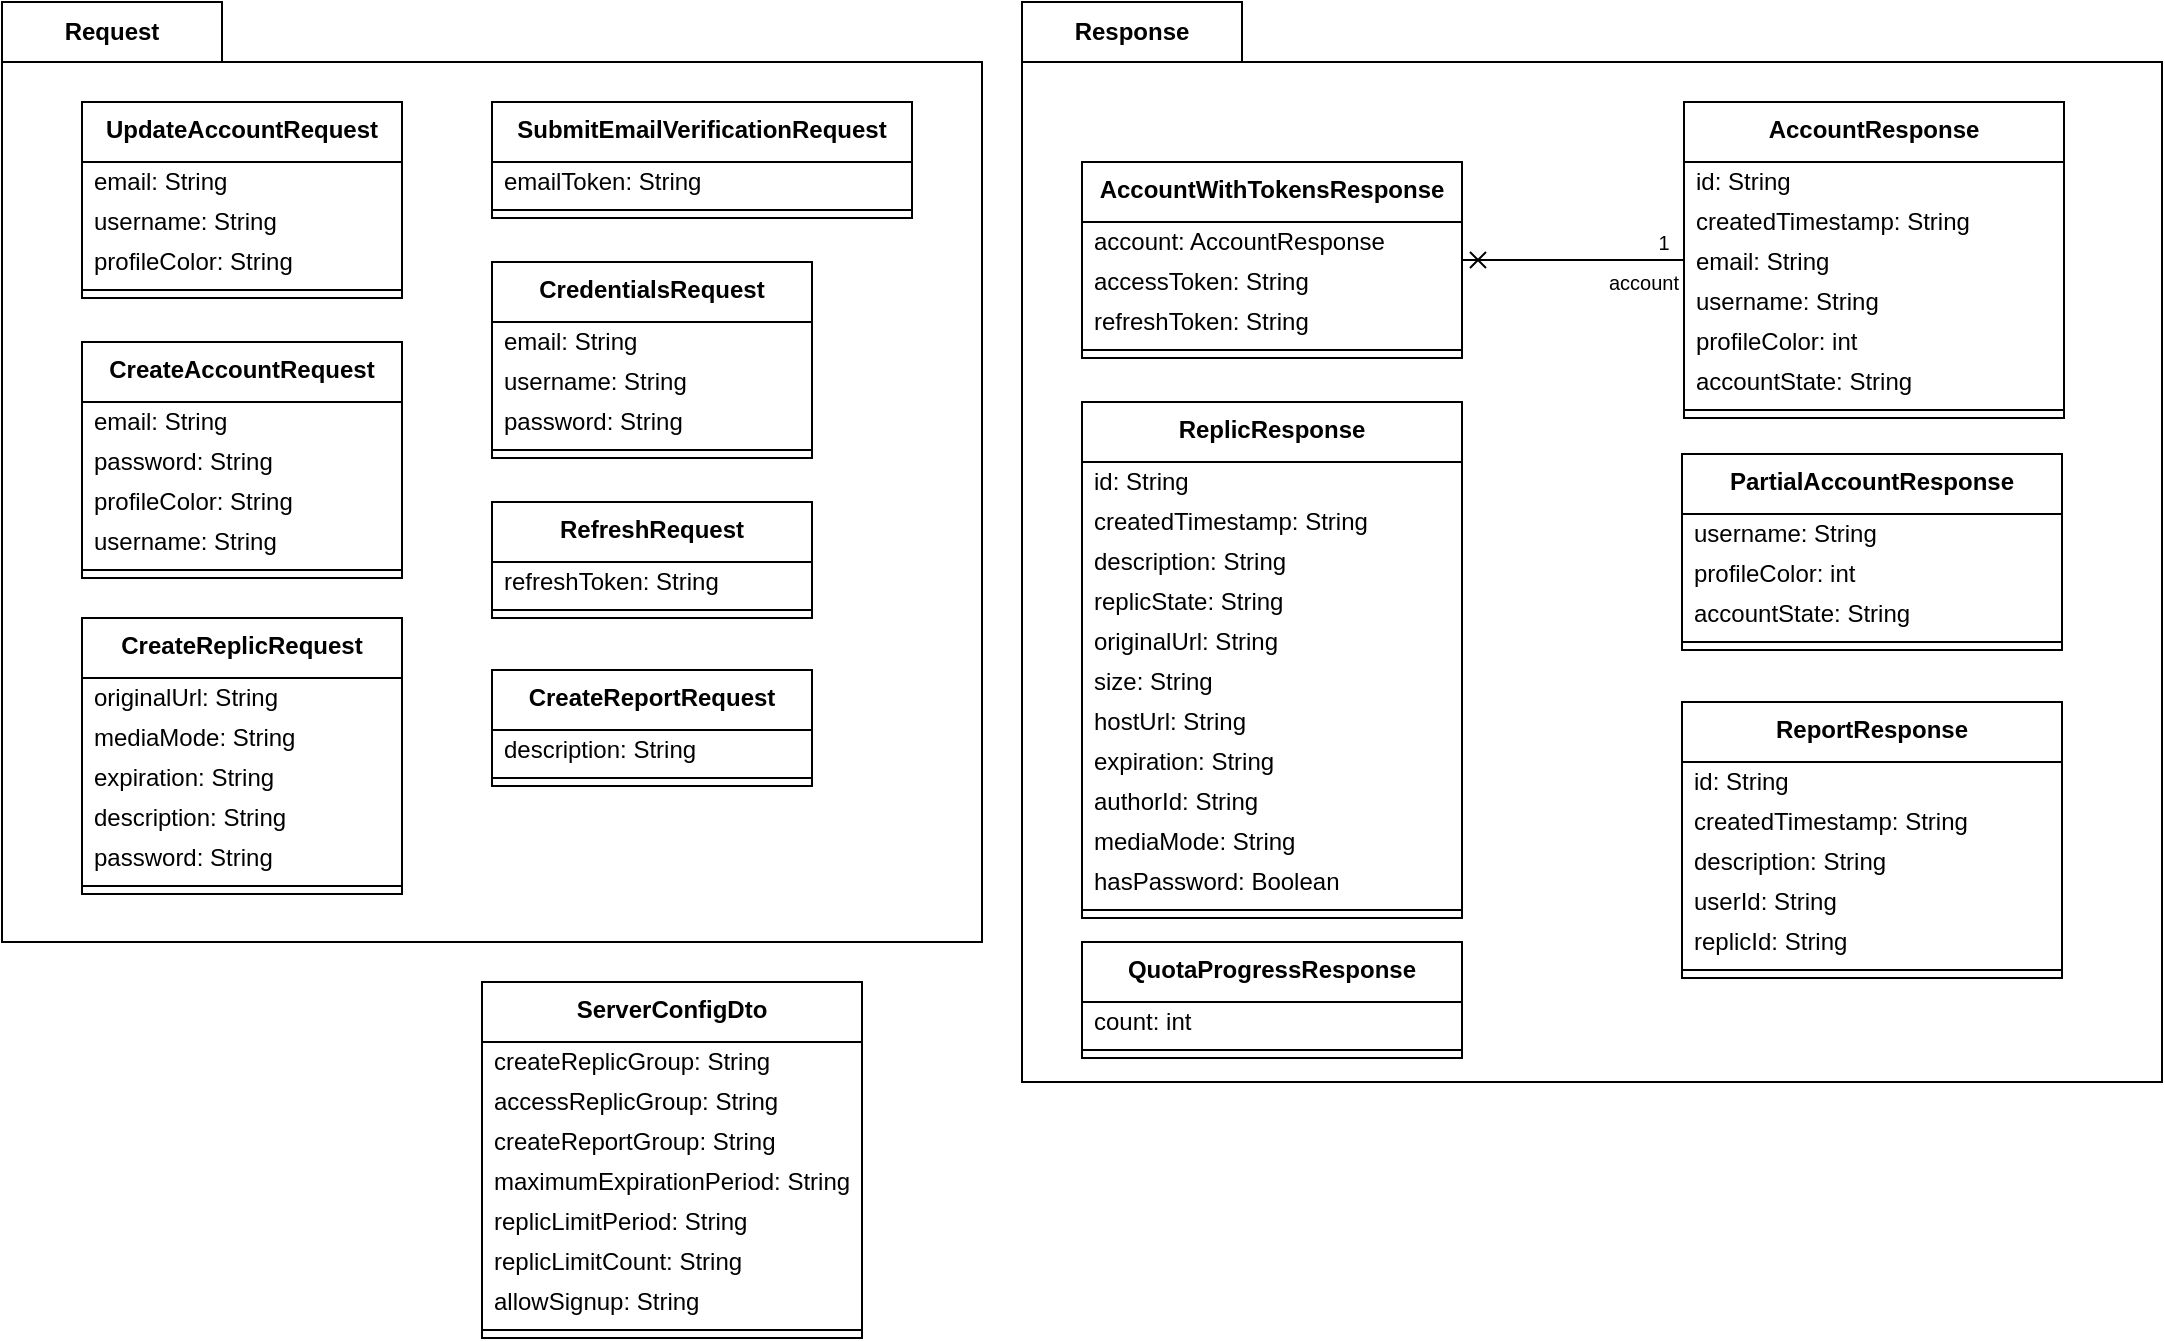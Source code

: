 <mxfile version="28.2.5">
  <diagram name="Seite-1" id="tv3RCUC1lsHie5otSo7a">
    <mxGraphModel dx="1678" dy="972" grid="1" gridSize="10" guides="1" tooltips="1" connect="1" arrows="1" fold="1" page="1" pageScale="1" pageWidth="1169" pageHeight="827" math="0" shadow="0">
      <root>
        <mxCell id="0" />
        <mxCell id="1" parent="0" />
        <mxCell id="T4kr8lGrIxhb68_Cwea7-53" value="Request" style="shape=folder;fontStyle=1;tabWidth=110;tabHeight=30;tabPosition=left;html=1;boundedLbl=1;labelInHeader=1;container=1;collapsible=0;recursiveResize=0;whiteSpace=wrap;" parent="1" vertex="1">
          <mxGeometry x="40" y="90" width="490" height="470" as="geometry" />
        </mxCell>
        <mxCell id="T4kr8lGrIxhb68_Cwea7-54" value="&lt;b&gt;UpdateAccountRequest&lt;/b&gt;" style="swimlane;fontStyle=0;align=center;verticalAlign=top;childLayout=stackLayout;horizontal=1;startSize=30;horizontalStack=0;resizeParent=1;resizeParentMax=0;resizeLast=0;collapsible=0;marginBottom=0;html=1;whiteSpace=wrap;" parent="T4kr8lGrIxhb68_Cwea7-53" vertex="1">
          <mxGeometry x="40" y="50" width="160" height="98" as="geometry" />
        </mxCell>
        <mxCell id="T4kr8lGrIxhb68_Cwea7-55" value="email: String" style="text;html=1;strokeColor=none;fillColor=none;align=left;verticalAlign=middle;spacingLeft=4;spacingRight=4;overflow=hidden;rotatable=0;points=[[0,0.5],[1,0.5]];portConstraint=eastwest;whiteSpace=wrap;" parent="T4kr8lGrIxhb68_Cwea7-54" vertex="1">
          <mxGeometry y="30" width="160" height="20" as="geometry" />
        </mxCell>
        <mxCell id="T4kr8lGrIxhb68_Cwea7-56" value="username: String" style="text;html=1;strokeColor=none;fillColor=none;align=left;verticalAlign=middle;spacingLeft=4;spacingRight=4;overflow=hidden;rotatable=0;points=[[0,0.5],[1,0.5]];portConstraint=eastwest;whiteSpace=wrap;" parent="T4kr8lGrIxhb68_Cwea7-54" vertex="1">
          <mxGeometry y="50" width="160" height="20" as="geometry" />
        </mxCell>
        <mxCell id="T4kr8lGrIxhb68_Cwea7-57" value="profileColor: String" style="text;html=1;strokeColor=none;fillColor=none;align=left;verticalAlign=middle;spacingLeft=4;spacingRight=4;overflow=hidden;rotatable=0;points=[[0,0.5],[1,0.5]];portConstraint=eastwest;whiteSpace=wrap;" parent="T4kr8lGrIxhb68_Cwea7-54" vertex="1">
          <mxGeometry y="70" width="160" height="20" as="geometry" />
        </mxCell>
        <mxCell id="T4kr8lGrIxhb68_Cwea7-58" value="" style="line;strokeWidth=1;fillColor=none;align=left;verticalAlign=middle;spacingTop=-1;spacingLeft=3;spacingRight=3;rotatable=0;labelPosition=right;points=[];portConstraint=eastwest;" parent="T4kr8lGrIxhb68_Cwea7-54" vertex="1">
          <mxGeometry y="90" width="160" height="8" as="geometry" />
        </mxCell>
        <mxCell id="T4kr8lGrIxhb68_Cwea7-59" value="&lt;b&gt;CreateReportRequest&lt;/b&gt;" style="swimlane;fontStyle=0;align=center;verticalAlign=top;childLayout=stackLayout;horizontal=1;startSize=30;horizontalStack=0;resizeParent=1;resizeParentMax=0;resizeLast=0;collapsible=0;marginBottom=0;html=1;whiteSpace=wrap;" parent="T4kr8lGrIxhb68_Cwea7-53" vertex="1">
          <mxGeometry x="245" y="334" width="160" height="58" as="geometry" />
        </mxCell>
        <mxCell id="T4kr8lGrIxhb68_Cwea7-60" value="description: String" style="text;html=1;strokeColor=none;fillColor=none;align=left;verticalAlign=middle;spacingLeft=4;spacingRight=4;overflow=hidden;rotatable=0;points=[[0,0.5],[1,0.5]];portConstraint=eastwest;whiteSpace=wrap;" parent="T4kr8lGrIxhb68_Cwea7-59" vertex="1">
          <mxGeometry y="30" width="160" height="20" as="geometry" />
        </mxCell>
        <mxCell id="T4kr8lGrIxhb68_Cwea7-61" value="" style="line;strokeWidth=1;fillColor=none;align=left;verticalAlign=middle;spacingTop=-1;spacingLeft=3;spacingRight=3;rotatable=0;labelPosition=right;points=[];portConstraint=eastwest;" parent="T4kr8lGrIxhb68_Cwea7-59" vertex="1">
          <mxGeometry y="50" width="160" height="8" as="geometry" />
        </mxCell>
        <mxCell id="T4kr8lGrIxhb68_Cwea7-62" value="&lt;b&gt;RefreshRequest&lt;/b&gt;" style="swimlane;fontStyle=0;align=center;verticalAlign=top;childLayout=stackLayout;horizontal=1;startSize=30;horizontalStack=0;resizeParent=1;resizeParentMax=0;resizeLast=0;collapsible=0;marginBottom=0;html=1;whiteSpace=wrap;" parent="T4kr8lGrIxhb68_Cwea7-53" vertex="1">
          <mxGeometry x="245" y="250" width="160" height="58" as="geometry" />
        </mxCell>
        <mxCell id="T4kr8lGrIxhb68_Cwea7-63" value="refreshToken: String" style="text;html=1;strokeColor=none;fillColor=none;align=left;verticalAlign=middle;spacingLeft=4;spacingRight=4;overflow=hidden;rotatable=0;points=[[0,0.5],[1,0.5]];portConstraint=eastwest;whiteSpace=wrap;" parent="T4kr8lGrIxhb68_Cwea7-62" vertex="1">
          <mxGeometry y="30" width="160" height="20" as="geometry" />
        </mxCell>
        <mxCell id="T4kr8lGrIxhb68_Cwea7-64" value="" style="line;strokeWidth=1;fillColor=none;align=left;verticalAlign=middle;spacingTop=-1;spacingLeft=3;spacingRight=3;rotatable=0;labelPosition=right;points=[];portConstraint=eastwest;" parent="T4kr8lGrIxhb68_Cwea7-62" vertex="1">
          <mxGeometry y="50" width="160" height="8" as="geometry" />
        </mxCell>
        <mxCell id="T4kr8lGrIxhb68_Cwea7-65" value="&lt;b&gt;CreateReplicRequest&lt;/b&gt;" style="swimlane;fontStyle=0;align=center;verticalAlign=top;childLayout=stackLayout;horizontal=1;startSize=30;horizontalStack=0;resizeParent=1;resizeParentMax=0;resizeLast=0;collapsible=0;marginBottom=0;html=1;whiteSpace=wrap;" parent="T4kr8lGrIxhb68_Cwea7-53" vertex="1">
          <mxGeometry x="40" y="308" width="160" height="138" as="geometry" />
        </mxCell>
        <mxCell id="T4kr8lGrIxhb68_Cwea7-66" value="originalUrl: String" style="text;html=1;strokeColor=none;fillColor=none;align=left;verticalAlign=middle;spacingLeft=4;spacingRight=4;overflow=hidden;rotatable=0;points=[[0,0.5],[1,0.5]];portConstraint=eastwest;whiteSpace=wrap;" parent="T4kr8lGrIxhb68_Cwea7-65" vertex="1">
          <mxGeometry y="30" width="160" height="20" as="geometry" />
        </mxCell>
        <mxCell id="T4kr8lGrIxhb68_Cwea7-67" value="mediaMode: String" style="text;html=1;strokeColor=none;fillColor=none;align=left;verticalAlign=middle;spacingLeft=4;spacingRight=4;overflow=hidden;rotatable=0;points=[[0,0.5],[1,0.5]];portConstraint=eastwest;whiteSpace=wrap;" parent="T4kr8lGrIxhb68_Cwea7-65" vertex="1">
          <mxGeometry y="50" width="160" height="20" as="geometry" />
        </mxCell>
        <mxCell id="T4kr8lGrIxhb68_Cwea7-68" value="expiration: String" style="text;html=1;strokeColor=none;fillColor=none;align=left;verticalAlign=middle;spacingLeft=4;spacingRight=4;overflow=hidden;rotatable=0;points=[[0,0.5],[1,0.5]];portConstraint=eastwest;whiteSpace=wrap;" parent="T4kr8lGrIxhb68_Cwea7-65" vertex="1">
          <mxGeometry y="70" width="160" height="20" as="geometry" />
        </mxCell>
        <mxCell id="T4kr8lGrIxhb68_Cwea7-69" value="description: String" style="text;html=1;strokeColor=none;fillColor=none;align=left;verticalAlign=middle;spacingLeft=4;spacingRight=4;overflow=hidden;rotatable=0;points=[[0,0.5],[1,0.5]];portConstraint=eastwest;whiteSpace=wrap;" parent="T4kr8lGrIxhb68_Cwea7-65" vertex="1">
          <mxGeometry y="90" width="160" height="20" as="geometry" />
        </mxCell>
        <mxCell id="T4kr8lGrIxhb68_Cwea7-70" value="password: String" style="text;html=1;strokeColor=none;fillColor=none;align=left;verticalAlign=middle;spacingLeft=4;spacingRight=4;overflow=hidden;rotatable=0;points=[[0,0.5],[1,0.5]];portConstraint=eastwest;whiteSpace=wrap;" parent="T4kr8lGrIxhb68_Cwea7-65" vertex="1">
          <mxGeometry y="110" width="160" height="20" as="geometry" />
        </mxCell>
        <mxCell id="T4kr8lGrIxhb68_Cwea7-71" value="" style="line;strokeWidth=1;fillColor=none;align=left;verticalAlign=middle;spacingTop=-1;spacingLeft=3;spacingRight=3;rotatable=0;labelPosition=right;points=[];portConstraint=eastwest;" parent="T4kr8lGrIxhb68_Cwea7-65" vertex="1">
          <mxGeometry y="130" width="160" height="8" as="geometry" />
        </mxCell>
        <mxCell id="T4kr8lGrIxhb68_Cwea7-72" value="&lt;b&gt;CredentialsRequest&lt;/b&gt;" style="swimlane;fontStyle=0;align=center;verticalAlign=top;childLayout=stackLayout;horizontal=1;startSize=30;horizontalStack=0;resizeParent=1;resizeParentMax=0;resizeLast=0;collapsible=0;marginBottom=0;html=1;whiteSpace=wrap;" parent="T4kr8lGrIxhb68_Cwea7-53" vertex="1">
          <mxGeometry x="245" y="130" width="160" height="98" as="geometry" />
        </mxCell>
        <mxCell id="T4kr8lGrIxhb68_Cwea7-73" value="email: String" style="text;html=1;strokeColor=none;fillColor=none;align=left;verticalAlign=middle;spacingLeft=4;spacingRight=4;overflow=hidden;rotatable=0;points=[[0,0.5],[1,0.5]];portConstraint=eastwest;whiteSpace=wrap;" parent="T4kr8lGrIxhb68_Cwea7-72" vertex="1">
          <mxGeometry y="30" width="160" height="20" as="geometry" />
        </mxCell>
        <mxCell id="T4kr8lGrIxhb68_Cwea7-74" value="username: String" style="text;html=1;strokeColor=none;fillColor=none;align=left;verticalAlign=middle;spacingLeft=4;spacingRight=4;overflow=hidden;rotatable=0;points=[[0,0.5],[1,0.5]];portConstraint=eastwest;whiteSpace=wrap;" parent="T4kr8lGrIxhb68_Cwea7-72" vertex="1">
          <mxGeometry y="50" width="160" height="20" as="geometry" />
        </mxCell>
        <mxCell id="T4kr8lGrIxhb68_Cwea7-75" value="password: String" style="text;html=1;strokeColor=none;fillColor=none;align=left;verticalAlign=middle;spacingLeft=4;spacingRight=4;overflow=hidden;rotatable=0;points=[[0,0.5],[1,0.5]];portConstraint=eastwest;whiteSpace=wrap;" parent="T4kr8lGrIxhb68_Cwea7-72" vertex="1">
          <mxGeometry y="70" width="160" height="20" as="geometry" />
        </mxCell>
        <mxCell id="T4kr8lGrIxhb68_Cwea7-76" value="" style="line;strokeWidth=1;fillColor=none;align=left;verticalAlign=middle;spacingTop=-1;spacingLeft=3;spacingRight=3;rotatable=0;labelPosition=right;points=[];portConstraint=eastwest;" parent="T4kr8lGrIxhb68_Cwea7-72" vertex="1">
          <mxGeometry y="90" width="160" height="8" as="geometry" />
        </mxCell>
        <mxCell id="T4kr8lGrIxhb68_Cwea7-77" value="&lt;b&gt;CreateAccountRequest&lt;/b&gt;" style="swimlane;fontStyle=0;align=center;verticalAlign=top;childLayout=stackLayout;horizontal=1;startSize=30;horizontalStack=0;resizeParent=1;resizeParentMax=0;resizeLast=0;collapsible=0;marginBottom=0;html=1;whiteSpace=wrap;" parent="T4kr8lGrIxhb68_Cwea7-53" vertex="1">
          <mxGeometry x="40" y="170" width="160" height="118" as="geometry" />
        </mxCell>
        <mxCell id="T4kr8lGrIxhb68_Cwea7-78" value="email: String" style="text;html=1;strokeColor=none;fillColor=none;align=left;verticalAlign=middle;spacingLeft=4;spacingRight=4;overflow=hidden;rotatable=0;points=[[0,0.5],[1,0.5]];portConstraint=eastwest;whiteSpace=wrap;" parent="T4kr8lGrIxhb68_Cwea7-77" vertex="1">
          <mxGeometry y="30" width="160" height="20" as="geometry" />
        </mxCell>
        <mxCell id="T4kr8lGrIxhb68_Cwea7-79" value="password: String" style="text;html=1;strokeColor=none;fillColor=none;align=left;verticalAlign=middle;spacingLeft=4;spacingRight=4;overflow=hidden;rotatable=0;points=[[0,0.5],[1,0.5]];portConstraint=eastwest;whiteSpace=wrap;" parent="T4kr8lGrIxhb68_Cwea7-77" vertex="1">
          <mxGeometry y="50" width="160" height="20" as="geometry" />
        </mxCell>
        <mxCell id="T4kr8lGrIxhb68_Cwea7-80" value="profileColor: String" style="text;html=1;strokeColor=none;fillColor=none;align=left;verticalAlign=middle;spacingLeft=4;spacingRight=4;overflow=hidden;rotatable=0;points=[[0,0.5],[1,0.5]];portConstraint=eastwest;whiteSpace=wrap;" parent="T4kr8lGrIxhb68_Cwea7-77" vertex="1">
          <mxGeometry y="70" width="160" height="20" as="geometry" />
        </mxCell>
        <mxCell id="T4kr8lGrIxhb68_Cwea7-81" value="username: String" style="text;html=1;strokeColor=none;fillColor=none;align=left;verticalAlign=middle;spacingLeft=4;spacingRight=4;overflow=hidden;rotatable=0;points=[[0,0.5],[1,0.5]];portConstraint=eastwest;whiteSpace=wrap;" parent="T4kr8lGrIxhb68_Cwea7-77" vertex="1">
          <mxGeometry y="90" width="160" height="20" as="geometry" />
        </mxCell>
        <mxCell id="T4kr8lGrIxhb68_Cwea7-82" value="" style="line;strokeWidth=1;fillColor=none;align=left;verticalAlign=middle;spacingTop=-1;spacingLeft=3;spacingRight=3;rotatable=0;labelPosition=right;points=[];portConstraint=eastwest;" parent="T4kr8lGrIxhb68_Cwea7-77" vertex="1">
          <mxGeometry y="110" width="160" height="8" as="geometry" />
        </mxCell>
        <mxCell id="T4kr8lGrIxhb68_Cwea7-83" value="&lt;b&gt;SubmitEmailVerificationRequest&lt;/b&gt;" style="swimlane;fontStyle=0;align=center;verticalAlign=top;childLayout=stackLayout;horizontal=1;startSize=30;horizontalStack=0;resizeParent=1;resizeParentMax=0;resizeLast=0;collapsible=0;marginBottom=0;html=1;whiteSpace=wrap;" parent="T4kr8lGrIxhb68_Cwea7-53" vertex="1">
          <mxGeometry x="245" y="50" width="210" height="58" as="geometry" />
        </mxCell>
        <mxCell id="T4kr8lGrIxhb68_Cwea7-84" value="emailToken: String" style="text;html=1;strokeColor=none;fillColor=none;align=left;verticalAlign=middle;spacingLeft=4;spacingRight=4;overflow=hidden;rotatable=0;points=[[0,0.5],[1,0.5]];portConstraint=eastwest;whiteSpace=wrap;" parent="T4kr8lGrIxhb68_Cwea7-83" vertex="1">
          <mxGeometry y="30" width="210" height="20" as="geometry" />
        </mxCell>
        <mxCell id="T4kr8lGrIxhb68_Cwea7-85" value="" style="line;strokeWidth=1;fillColor=none;align=left;verticalAlign=middle;spacingTop=-1;spacingLeft=3;spacingRight=3;rotatable=0;labelPosition=right;points=[];portConstraint=eastwest;" parent="T4kr8lGrIxhb68_Cwea7-83" vertex="1">
          <mxGeometry y="50" width="210" height="8" as="geometry" />
        </mxCell>
        <mxCell id="T4kr8lGrIxhb68_Cwea7-86" value="Response" style="shape=folder;fontStyle=1;tabWidth=110;tabHeight=30;tabPosition=left;html=1;boundedLbl=1;labelInHeader=1;container=1;collapsible=0;recursiveResize=0;whiteSpace=wrap;" parent="1" vertex="1">
          <mxGeometry x="550" y="90" width="570" height="540" as="geometry" />
        </mxCell>
        <mxCell id="T4kr8lGrIxhb68_Cwea7-87" style="rounded=0;orthogonalLoop=1;jettySize=auto;html=1;endArrow=none;endFill=0;startArrow=cross;startFill=0;" parent="T4kr8lGrIxhb68_Cwea7-86" source="T4kr8lGrIxhb68_Cwea7-88" target="T4kr8lGrIxhb68_Cwea7-93" edge="1">
          <mxGeometry relative="1" as="geometry" />
        </mxCell>
        <mxCell id="T4kr8lGrIxhb68_Cwea7-88" value="&lt;b&gt;AccountWithTokensResponse&lt;/b&gt;" style="swimlane;fontStyle=0;align=center;verticalAlign=top;childLayout=stackLayout;horizontal=1;startSize=30;horizontalStack=0;resizeParent=1;resizeParentMax=0;resizeLast=0;collapsible=0;marginBottom=0;html=1;whiteSpace=wrap;" parent="T4kr8lGrIxhb68_Cwea7-86" vertex="1">
          <mxGeometry x="30" y="80" width="190" height="98" as="geometry" />
        </mxCell>
        <mxCell id="T4kr8lGrIxhb68_Cwea7-89" value="account: AccountResponse" style="text;html=1;strokeColor=none;fillColor=none;align=left;verticalAlign=middle;spacingLeft=4;spacingRight=4;overflow=hidden;rotatable=0;points=[[0,0.5],[1,0.5]];portConstraint=eastwest;whiteSpace=wrap;" parent="T4kr8lGrIxhb68_Cwea7-88" vertex="1">
          <mxGeometry y="30" width="190" height="20" as="geometry" />
        </mxCell>
        <mxCell id="T4kr8lGrIxhb68_Cwea7-90" value="accessToken: String" style="text;html=1;strokeColor=none;fillColor=none;align=left;verticalAlign=middle;spacingLeft=4;spacingRight=4;overflow=hidden;rotatable=0;points=[[0,0.5],[1,0.5]];portConstraint=eastwest;whiteSpace=wrap;" parent="T4kr8lGrIxhb68_Cwea7-88" vertex="1">
          <mxGeometry y="50" width="190" height="20" as="geometry" />
        </mxCell>
        <mxCell id="T4kr8lGrIxhb68_Cwea7-91" value="refreshToken: String" style="text;html=1;strokeColor=none;fillColor=none;align=left;verticalAlign=middle;spacingLeft=4;spacingRight=4;overflow=hidden;rotatable=0;points=[[0,0.5],[1,0.5]];portConstraint=eastwest;whiteSpace=wrap;" parent="T4kr8lGrIxhb68_Cwea7-88" vertex="1">
          <mxGeometry y="70" width="190" height="20" as="geometry" />
        </mxCell>
        <mxCell id="T4kr8lGrIxhb68_Cwea7-92" value="" style="line;strokeWidth=1;fillColor=none;align=left;verticalAlign=middle;spacingTop=-1;spacingLeft=3;spacingRight=3;rotatable=0;labelPosition=right;points=[];portConstraint=eastwest;" parent="T4kr8lGrIxhb68_Cwea7-88" vertex="1">
          <mxGeometry y="90" width="190" height="8" as="geometry" />
        </mxCell>
        <mxCell id="T4kr8lGrIxhb68_Cwea7-93" value="&lt;b&gt;AccountResponse&lt;/b&gt;" style="swimlane;fontStyle=0;align=center;verticalAlign=top;childLayout=stackLayout;horizontal=1;startSize=30;horizontalStack=0;resizeParent=1;resizeParentMax=0;resizeLast=0;collapsible=0;marginBottom=0;html=1;whiteSpace=wrap;" parent="T4kr8lGrIxhb68_Cwea7-86" vertex="1">
          <mxGeometry x="331" y="50" width="190" height="158" as="geometry" />
        </mxCell>
        <mxCell id="T4kr8lGrIxhb68_Cwea7-94" value="id: String" style="text;html=1;strokeColor=none;fillColor=none;align=left;verticalAlign=middle;spacingLeft=4;spacingRight=4;overflow=hidden;rotatable=0;points=[[0,0.5],[1,0.5]];portConstraint=eastwest;whiteSpace=wrap;" parent="T4kr8lGrIxhb68_Cwea7-93" vertex="1">
          <mxGeometry y="30" width="190" height="20" as="geometry" />
        </mxCell>
        <mxCell id="T4kr8lGrIxhb68_Cwea7-95" value="createdTimestamp: String" style="text;html=1;strokeColor=none;fillColor=none;align=left;verticalAlign=middle;spacingLeft=4;spacingRight=4;overflow=hidden;rotatable=0;points=[[0,0.5],[1,0.5]];portConstraint=eastwest;whiteSpace=wrap;" parent="T4kr8lGrIxhb68_Cwea7-93" vertex="1">
          <mxGeometry y="50" width="190" height="20" as="geometry" />
        </mxCell>
        <mxCell id="T4kr8lGrIxhb68_Cwea7-96" value="email: String" style="text;html=1;strokeColor=none;fillColor=none;align=left;verticalAlign=middle;spacingLeft=4;spacingRight=4;overflow=hidden;rotatable=0;points=[[0,0.5],[1,0.5]];portConstraint=eastwest;whiteSpace=wrap;" parent="T4kr8lGrIxhb68_Cwea7-93" vertex="1">
          <mxGeometry y="70" width="190" height="20" as="geometry" />
        </mxCell>
        <mxCell id="T4kr8lGrIxhb68_Cwea7-97" value="username: String" style="text;html=1;strokeColor=none;fillColor=none;align=left;verticalAlign=middle;spacingLeft=4;spacingRight=4;overflow=hidden;rotatable=0;points=[[0,0.5],[1,0.5]];portConstraint=eastwest;whiteSpace=wrap;" parent="T4kr8lGrIxhb68_Cwea7-93" vertex="1">
          <mxGeometry y="90" width="190" height="20" as="geometry" />
        </mxCell>
        <mxCell id="T4kr8lGrIxhb68_Cwea7-98" value="profileColor: int" style="text;html=1;strokeColor=none;fillColor=none;align=left;verticalAlign=middle;spacingLeft=4;spacingRight=4;overflow=hidden;rotatable=0;points=[[0,0.5],[1,0.5]];portConstraint=eastwest;whiteSpace=wrap;" parent="T4kr8lGrIxhb68_Cwea7-93" vertex="1">
          <mxGeometry y="110" width="190" height="20" as="geometry" />
        </mxCell>
        <mxCell id="T4kr8lGrIxhb68_Cwea7-99" value="accountState: String" style="text;html=1;strokeColor=none;fillColor=none;align=left;verticalAlign=middle;spacingLeft=4;spacingRight=4;overflow=hidden;rotatable=0;points=[[0,0.5],[1,0.5]];portConstraint=eastwest;whiteSpace=wrap;" parent="T4kr8lGrIxhb68_Cwea7-93" vertex="1">
          <mxGeometry y="130" width="190" height="20" as="geometry" />
        </mxCell>
        <mxCell id="T4kr8lGrIxhb68_Cwea7-100" value="" style="line;strokeWidth=1;fillColor=none;align=left;verticalAlign=middle;spacingTop=-1;spacingLeft=3;spacingRight=3;rotatable=0;labelPosition=right;points=[];portConstraint=eastwest;" parent="T4kr8lGrIxhb68_Cwea7-93" vertex="1">
          <mxGeometry y="150" width="190" height="8" as="geometry" />
        </mxCell>
        <mxCell id="T4kr8lGrIxhb68_Cwea7-101" value="&lt;b&gt;ReportResponse&lt;/b&gt;" style="swimlane;fontStyle=0;align=center;verticalAlign=top;childLayout=stackLayout;horizontal=1;startSize=30;horizontalStack=0;resizeParent=1;resizeParentMax=0;resizeLast=0;collapsible=0;marginBottom=0;html=1;whiteSpace=wrap;" parent="T4kr8lGrIxhb68_Cwea7-86" vertex="1">
          <mxGeometry x="330" y="350" width="190" height="138" as="geometry" />
        </mxCell>
        <mxCell id="T4kr8lGrIxhb68_Cwea7-102" value="id: String" style="text;html=1;strokeColor=none;fillColor=none;align=left;verticalAlign=middle;spacingLeft=4;spacingRight=4;overflow=hidden;rotatable=0;points=[[0,0.5],[1,0.5]];portConstraint=eastwest;whiteSpace=wrap;" parent="T4kr8lGrIxhb68_Cwea7-101" vertex="1">
          <mxGeometry y="30" width="190" height="20" as="geometry" />
        </mxCell>
        <mxCell id="T4kr8lGrIxhb68_Cwea7-103" value="createdTimestamp: String" style="text;html=1;strokeColor=none;fillColor=none;align=left;verticalAlign=middle;spacingLeft=4;spacingRight=4;overflow=hidden;rotatable=0;points=[[0,0.5],[1,0.5]];portConstraint=eastwest;whiteSpace=wrap;" parent="T4kr8lGrIxhb68_Cwea7-101" vertex="1">
          <mxGeometry y="50" width="190" height="20" as="geometry" />
        </mxCell>
        <mxCell id="T4kr8lGrIxhb68_Cwea7-104" value="description: String" style="text;html=1;strokeColor=none;fillColor=none;align=left;verticalAlign=middle;spacingLeft=4;spacingRight=4;overflow=hidden;rotatable=0;points=[[0,0.5],[1,0.5]];portConstraint=eastwest;whiteSpace=wrap;" parent="T4kr8lGrIxhb68_Cwea7-101" vertex="1">
          <mxGeometry y="70" width="190" height="20" as="geometry" />
        </mxCell>
        <mxCell id="T4kr8lGrIxhb68_Cwea7-105" value="userId: String" style="text;html=1;strokeColor=none;fillColor=none;align=left;verticalAlign=middle;spacingLeft=4;spacingRight=4;overflow=hidden;rotatable=0;points=[[0,0.5],[1,0.5]];portConstraint=eastwest;whiteSpace=wrap;" parent="T4kr8lGrIxhb68_Cwea7-101" vertex="1">
          <mxGeometry y="90" width="190" height="20" as="geometry" />
        </mxCell>
        <mxCell id="T4kr8lGrIxhb68_Cwea7-106" value="replicId: String" style="text;html=1;strokeColor=none;fillColor=none;align=left;verticalAlign=middle;spacingLeft=4;spacingRight=4;overflow=hidden;rotatable=0;points=[[0,0.5],[1,0.5]];portConstraint=eastwest;whiteSpace=wrap;" parent="T4kr8lGrIxhb68_Cwea7-101" vertex="1">
          <mxGeometry y="110" width="190" height="20" as="geometry" />
        </mxCell>
        <mxCell id="T4kr8lGrIxhb68_Cwea7-107" value="" style="line;strokeWidth=1;fillColor=none;align=left;verticalAlign=middle;spacingTop=-1;spacingLeft=3;spacingRight=3;rotatable=0;labelPosition=right;points=[];portConstraint=eastwest;" parent="T4kr8lGrIxhb68_Cwea7-101" vertex="1">
          <mxGeometry y="130" width="190" height="8" as="geometry" />
        </mxCell>
        <mxCell id="T4kr8lGrIxhb68_Cwea7-108" value="&lt;b&gt;ReplicResponse&lt;/b&gt;" style="swimlane;fontStyle=0;align=center;verticalAlign=top;childLayout=stackLayout;horizontal=1;startSize=30;horizontalStack=0;resizeParent=1;resizeParentMax=0;resizeLast=0;collapsible=0;marginBottom=0;html=1;whiteSpace=wrap;" parent="T4kr8lGrIxhb68_Cwea7-86" vertex="1">
          <mxGeometry x="30" y="200" width="190" height="258" as="geometry" />
        </mxCell>
        <mxCell id="T4kr8lGrIxhb68_Cwea7-109" value="id: String" style="text;html=1;strokeColor=none;fillColor=none;align=left;verticalAlign=middle;spacingLeft=4;spacingRight=4;overflow=hidden;rotatable=0;points=[[0,0.5],[1,0.5]];portConstraint=eastwest;whiteSpace=wrap;" parent="T4kr8lGrIxhb68_Cwea7-108" vertex="1">
          <mxGeometry y="30" width="190" height="20" as="geometry" />
        </mxCell>
        <mxCell id="T4kr8lGrIxhb68_Cwea7-110" value="createdTimestamp: String" style="text;html=1;strokeColor=none;fillColor=none;align=left;verticalAlign=middle;spacingLeft=4;spacingRight=4;overflow=hidden;rotatable=0;points=[[0,0.5],[1,0.5]];portConstraint=eastwest;whiteSpace=wrap;" parent="T4kr8lGrIxhb68_Cwea7-108" vertex="1">
          <mxGeometry y="50" width="190" height="20" as="geometry" />
        </mxCell>
        <mxCell id="T4kr8lGrIxhb68_Cwea7-111" value="description: String" style="text;html=1;strokeColor=none;fillColor=none;align=left;verticalAlign=middle;spacingLeft=4;spacingRight=4;overflow=hidden;rotatable=0;points=[[0,0.5],[1,0.5]];portConstraint=eastwest;whiteSpace=wrap;" parent="T4kr8lGrIxhb68_Cwea7-108" vertex="1">
          <mxGeometry y="70" width="190" height="20" as="geometry" />
        </mxCell>
        <mxCell id="T4kr8lGrIxhb68_Cwea7-112" value="replicState: String" style="text;html=1;strokeColor=none;fillColor=none;align=left;verticalAlign=middle;spacingLeft=4;spacingRight=4;overflow=hidden;rotatable=0;points=[[0,0.5],[1,0.5]];portConstraint=eastwest;whiteSpace=wrap;" parent="T4kr8lGrIxhb68_Cwea7-108" vertex="1">
          <mxGeometry y="90" width="190" height="20" as="geometry" />
        </mxCell>
        <mxCell id="T4kr8lGrIxhb68_Cwea7-113" value="originalUrl: String" style="text;html=1;strokeColor=none;fillColor=none;align=left;verticalAlign=middle;spacingLeft=4;spacingRight=4;overflow=hidden;rotatable=0;points=[[0,0.5],[1,0.5]];portConstraint=eastwest;whiteSpace=wrap;" parent="T4kr8lGrIxhb68_Cwea7-108" vertex="1">
          <mxGeometry y="110" width="190" height="20" as="geometry" />
        </mxCell>
        <mxCell id="T4kr8lGrIxhb68_Cwea7-114" value="size: String" style="text;html=1;strokeColor=none;fillColor=none;align=left;verticalAlign=middle;spacingLeft=4;spacingRight=4;overflow=hidden;rotatable=0;points=[[0,0.5],[1,0.5]];portConstraint=eastwest;whiteSpace=wrap;" parent="T4kr8lGrIxhb68_Cwea7-108" vertex="1">
          <mxGeometry y="130" width="190" height="20" as="geometry" />
        </mxCell>
        <mxCell id="T4kr8lGrIxhb68_Cwea7-115" value="hostUrl: String" style="text;html=1;strokeColor=none;fillColor=none;align=left;verticalAlign=middle;spacingLeft=4;spacingRight=4;overflow=hidden;rotatable=0;points=[[0,0.5],[1,0.5]];portConstraint=eastwest;whiteSpace=wrap;" parent="T4kr8lGrIxhb68_Cwea7-108" vertex="1">
          <mxGeometry y="150" width="190" height="20" as="geometry" />
        </mxCell>
        <mxCell id="T4kr8lGrIxhb68_Cwea7-116" value="expiration: String" style="text;html=1;strokeColor=none;fillColor=none;align=left;verticalAlign=middle;spacingLeft=4;spacingRight=4;overflow=hidden;rotatable=0;points=[[0,0.5],[1,0.5]];portConstraint=eastwest;whiteSpace=wrap;" parent="T4kr8lGrIxhb68_Cwea7-108" vertex="1">
          <mxGeometry y="170" width="190" height="20" as="geometry" />
        </mxCell>
        <mxCell id="T4kr8lGrIxhb68_Cwea7-117" value="authorId: String" style="text;html=1;strokeColor=none;fillColor=none;align=left;verticalAlign=middle;spacingLeft=4;spacingRight=4;overflow=hidden;rotatable=0;points=[[0,0.5],[1,0.5]];portConstraint=eastwest;whiteSpace=wrap;" parent="T4kr8lGrIxhb68_Cwea7-108" vertex="1">
          <mxGeometry y="190" width="190" height="20" as="geometry" />
        </mxCell>
        <mxCell id="T4kr8lGrIxhb68_Cwea7-118" value="mediaMode: String" style="text;html=1;strokeColor=none;fillColor=none;align=left;verticalAlign=middle;spacingLeft=4;spacingRight=4;overflow=hidden;rotatable=0;points=[[0,0.5],[1,0.5]];portConstraint=eastwest;whiteSpace=wrap;" parent="T4kr8lGrIxhb68_Cwea7-108" vertex="1">
          <mxGeometry y="210" width="190" height="20" as="geometry" />
        </mxCell>
        <mxCell id="69yNyt-KXmCPjP-ZwsH3-1" value="hasPassword: Boolean" style="text;html=1;strokeColor=none;fillColor=none;align=left;verticalAlign=middle;spacingLeft=4;spacingRight=4;overflow=hidden;rotatable=0;points=[[0,0.5],[1,0.5]];portConstraint=eastwest;whiteSpace=wrap;" vertex="1" parent="T4kr8lGrIxhb68_Cwea7-108">
          <mxGeometry y="230" width="190" height="20" as="geometry" />
        </mxCell>
        <mxCell id="T4kr8lGrIxhb68_Cwea7-119" value="" style="line;strokeWidth=1;fillColor=none;align=left;verticalAlign=middle;spacingTop=-1;spacingLeft=3;spacingRight=3;rotatable=0;labelPosition=right;points=[];portConstraint=eastwest;" parent="T4kr8lGrIxhb68_Cwea7-108" vertex="1">
          <mxGeometry y="250" width="190" height="8" as="geometry" />
        </mxCell>
        <mxCell id="T4kr8lGrIxhb68_Cwea7-120" value="1" style="text;html=1;align=center;verticalAlign=middle;whiteSpace=wrap;rounded=0;fontSize=10;" parent="T4kr8lGrIxhb68_Cwea7-86" vertex="1">
          <mxGeometry x="311" y="110" width="20" height="20" as="geometry" />
        </mxCell>
        <mxCell id="T4kr8lGrIxhb68_Cwea7-121" value="account" style="text;html=1;align=center;verticalAlign=middle;whiteSpace=wrap;rounded=0;fontSize=10;" parent="T4kr8lGrIxhb68_Cwea7-86" vertex="1">
          <mxGeometry x="291" y="130" width="40" height="20" as="geometry" />
        </mxCell>
        <mxCell id="T4kr8lGrIxhb68_Cwea7-122" value="&lt;b&gt;PartialAccountResponse&lt;/b&gt;" style="swimlane;fontStyle=0;align=center;verticalAlign=top;childLayout=stackLayout;horizontal=1;startSize=30;horizontalStack=0;resizeParent=1;resizeParentMax=0;resizeLast=0;collapsible=0;marginBottom=0;html=1;whiteSpace=wrap;" parent="T4kr8lGrIxhb68_Cwea7-86" vertex="1">
          <mxGeometry x="330" y="226" width="190" height="98" as="geometry" />
        </mxCell>
        <mxCell id="T4kr8lGrIxhb68_Cwea7-123" value="username: String" style="text;html=1;strokeColor=none;fillColor=none;align=left;verticalAlign=middle;spacingLeft=4;spacingRight=4;overflow=hidden;rotatable=0;points=[[0,0.5],[1,0.5]];portConstraint=eastwest;whiteSpace=wrap;" parent="T4kr8lGrIxhb68_Cwea7-122" vertex="1">
          <mxGeometry y="30" width="190" height="20" as="geometry" />
        </mxCell>
        <mxCell id="T4kr8lGrIxhb68_Cwea7-124" value="profileColor: int" style="text;html=1;strokeColor=none;fillColor=none;align=left;verticalAlign=middle;spacingLeft=4;spacingRight=4;overflow=hidden;rotatable=0;points=[[0,0.5],[1,0.5]];portConstraint=eastwest;whiteSpace=wrap;" parent="T4kr8lGrIxhb68_Cwea7-122" vertex="1">
          <mxGeometry y="50" width="190" height="20" as="geometry" />
        </mxCell>
        <mxCell id="T4kr8lGrIxhb68_Cwea7-125" value="accountState: String" style="text;html=1;strokeColor=none;fillColor=none;align=left;verticalAlign=middle;spacingLeft=4;spacingRight=4;overflow=hidden;rotatable=0;points=[[0,0.5],[1,0.5]];portConstraint=eastwest;whiteSpace=wrap;" parent="T4kr8lGrIxhb68_Cwea7-122" vertex="1">
          <mxGeometry y="70" width="190" height="20" as="geometry" />
        </mxCell>
        <mxCell id="T4kr8lGrIxhb68_Cwea7-126" value="" style="line;strokeWidth=1;fillColor=none;align=left;verticalAlign=middle;spacingTop=-1;spacingLeft=3;spacingRight=3;rotatable=0;labelPosition=right;points=[];portConstraint=eastwest;" parent="T4kr8lGrIxhb68_Cwea7-122" vertex="1">
          <mxGeometry y="90" width="190" height="8" as="geometry" />
        </mxCell>
        <mxCell id="T4kr8lGrIxhb68_Cwea7-136" value="&lt;b&gt;QuotaProgressResponse&lt;/b&gt;" style="swimlane;fontStyle=0;align=center;verticalAlign=top;childLayout=stackLayout;horizontal=1;startSize=30;horizontalStack=0;resizeParent=1;resizeParentMax=0;resizeLast=0;collapsible=0;marginBottom=0;html=1;whiteSpace=wrap;" parent="T4kr8lGrIxhb68_Cwea7-86" vertex="1">
          <mxGeometry x="30" y="470" width="190" height="58" as="geometry" />
        </mxCell>
        <mxCell id="T4kr8lGrIxhb68_Cwea7-137" value="count: int" style="text;html=1;strokeColor=none;fillColor=none;align=left;verticalAlign=middle;spacingLeft=4;spacingRight=4;overflow=hidden;rotatable=0;points=[[0,0.5],[1,0.5]];portConstraint=eastwest;whiteSpace=wrap;" parent="T4kr8lGrIxhb68_Cwea7-136" vertex="1">
          <mxGeometry y="30" width="190" height="20" as="geometry" />
        </mxCell>
        <mxCell id="T4kr8lGrIxhb68_Cwea7-142" value="" style="line;strokeWidth=1;fillColor=none;align=left;verticalAlign=middle;spacingTop=-1;spacingLeft=3;spacingRight=3;rotatable=0;labelPosition=right;points=[];portConstraint=eastwest;" parent="T4kr8lGrIxhb68_Cwea7-136" vertex="1">
          <mxGeometry y="50" width="190" height="8" as="geometry" />
        </mxCell>
        <mxCell id="T4kr8lGrIxhb68_Cwea7-127" value="&lt;b&gt;ServerConfigDto&lt;/b&gt;" style="swimlane;fontStyle=0;align=center;verticalAlign=top;childLayout=stackLayout;horizontal=1;startSize=30;horizontalStack=0;resizeParent=1;resizeParentMax=0;resizeLast=0;collapsible=0;marginBottom=0;html=1;whiteSpace=wrap;" parent="1" vertex="1">
          <mxGeometry x="280" y="580" width="190" height="178" as="geometry" />
        </mxCell>
        <mxCell id="T4kr8lGrIxhb68_Cwea7-128" value="createReplicGroup: String" style="text;html=1;strokeColor=none;fillColor=none;align=left;verticalAlign=middle;spacingLeft=4;spacingRight=4;overflow=hidden;rotatable=0;points=[[0,0.5],[1,0.5]];portConstraint=eastwest;whiteSpace=wrap;" parent="T4kr8lGrIxhb68_Cwea7-127" vertex="1">
          <mxGeometry y="30" width="190" height="20" as="geometry" />
        </mxCell>
        <mxCell id="T4kr8lGrIxhb68_Cwea7-129" value="accessReplicGroup: String" style="text;html=1;strokeColor=none;fillColor=none;align=left;verticalAlign=middle;spacingLeft=4;spacingRight=4;overflow=hidden;rotatable=0;points=[[0,0.5],[1,0.5]];portConstraint=eastwest;whiteSpace=wrap;" parent="T4kr8lGrIxhb68_Cwea7-127" vertex="1">
          <mxGeometry y="50" width="190" height="20" as="geometry" />
        </mxCell>
        <mxCell id="T4kr8lGrIxhb68_Cwea7-130" value="createReportGroup: String" style="text;html=1;strokeColor=none;fillColor=none;align=left;verticalAlign=middle;spacingLeft=4;spacingRight=4;overflow=hidden;rotatable=0;points=[[0,0.5],[1,0.5]];portConstraint=eastwest;whiteSpace=wrap;" parent="T4kr8lGrIxhb68_Cwea7-127" vertex="1">
          <mxGeometry y="70" width="190" height="20" as="geometry" />
        </mxCell>
        <mxCell id="T4kr8lGrIxhb68_Cwea7-131" value="maximumExpirationPeriod: String" style="text;html=1;strokeColor=none;fillColor=none;align=left;verticalAlign=middle;spacingLeft=4;spacingRight=4;overflow=hidden;rotatable=0;points=[[0,0.5],[1,0.5]];portConstraint=eastwest;whiteSpace=wrap;" parent="T4kr8lGrIxhb68_Cwea7-127" vertex="1">
          <mxGeometry y="90" width="190" height="20" as="geometry" />
        </mxCell>
        <mxCell id="T4kr8lGrIxhb68_Cwea7-132" value="replicLimitPeriod: String" style="text;html=1;strokeColor=none;fillColor=none;align=left;verticalAlign=middle;spacingLeft=4;spacingRight=4;overflow=hidden;rotatable=0;points=[[0,0.5],[1,0.5]];portConstraint=eastwest;whiteSpace=wrap;" parent="T4kr8lGrIxhb68_Cwea7-127" vertex="1">
          <mxGeometry y="110" width="190" height="20" as="geometry" />
        </mxCell>
        <mxCell id="T4kr8lGrIxhb68_Cwea7-133" value="replicLimitCount: String" style="text;html=1;strokeColor=none;fillColor=none;align=left;verticalAlign=middle;spacingLeft=4;spacingRight=4;overflow=hidden;rotatable=0;points=[[0,0.5],[1,0.5]];portConstraint=eastwest;whiteSpace=wrap;" parent="T4kr8lGrIxhb68_Cwea7-127" vertex="1">
          <mxGeometry y="130" width="190" height="20" as="geometry" />
        </mxCell>
        <mxCell id="T4kr8lGrIxhb68_Cwea7-134" value="allowSignup: String" style="text;html=1;strokeColor=none;fillColor=none;align=left;verticalAlign=middle;spacingLeft=4;spacingRight=4;overflow=hidden;rotatable=0;points=[[0,0.5],[1,0.5]];portConstraint=eastwest;whiteSpace=wrap;" parent="T4kr8lGrIxhb68_Cwea7-127" vertex="1">
          <mxGeometry y="150" width="190" height="20" as="geometry" />
        </mxCell>
        <mxCell id="T4kr8lGrIxhb68_Cwea7-135" value="" style="line;strokeWidth=1;fillColor=none;align=left;verticalAlign=middle;spacingTop=-1;spacingLeft=3;spacingRight=3;rotatable=0;labelPosition=right;points=[];portConstraint=eastwest;" parent="T4kr8lGrIxhb68_Cwea7-127" vertex="1">
          <mxGeometry y="170" width="190" height="8" as="geometry" />
        </mxCell>
      </root>
    </mxGraphModel>
  </diagram>
</mxfile>
